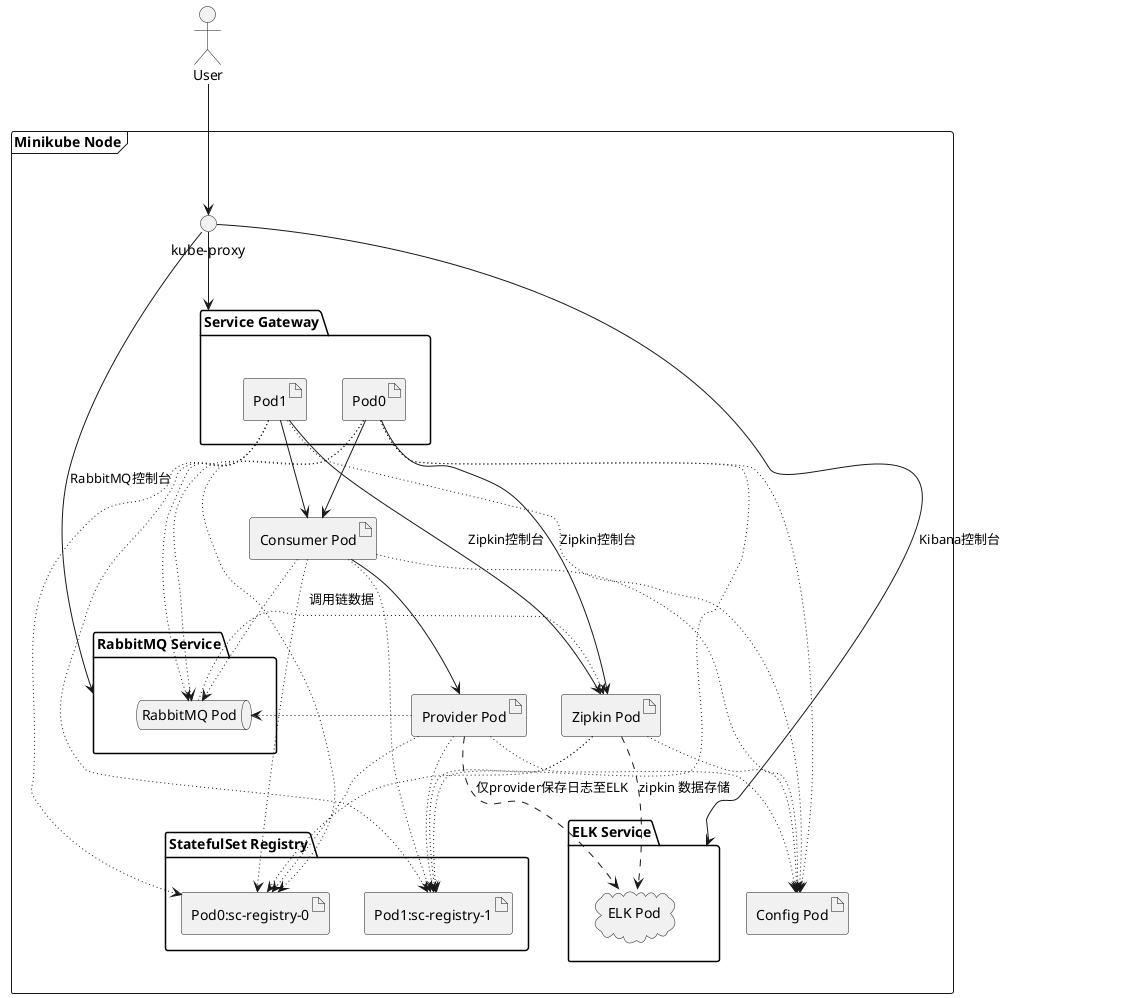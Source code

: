 @startuml
top to bottom direction
actor User as user

frame "Minikube Node" as minikubeNode {
      interface "kube-proxy" as proxy

      folder "Service Gateway" as gateway {
             top to bottom direction
             artifact "Pod0" as gateway0
             artifact "Pod1" as gateway1
      }
            
      artifact "Provider Pod" as provider
      
      artifact "Consumer Pod" as consumer

      artifact "Zipkin Pod" as zipkin

      folder "RabbitMQ Service" as rabbitmqService {
            queue "RabbitMQ Pod" as rabbitmq
      }

      folder "ELK Service" as elkService{
            cloud "ELK Pod" as elk
      }

      artifact "Config Pod" as config

      folder "StatefulSet Registry" as registry {
             top to bottom direction
             artifact "Pod0:sc-registry-0" as registry0
             artifact "Pod1:sc-registry-1" as registry1
      }

}

user --> proxy
proxy --> gateway
proxy --> elkService: Kibana控制台
proxy --> rabbitmqService: RabbitMQ控制台
gateway0 --> zipkin: Zipkin控制台
gateway1 --> zipkin: Zipkin控制台
gateway0 --> consumer
gateway1 --> consumer
consumer --> provider

gateway0 ~~> rabbitmq
gateway1 ~~> rabbitmq
provider ~~> rabbitmq
consumer ~~> rabbitmq

provider ..> elk: 仅provider保存日志至ELK
rabbitmq ~~> zipkin: 调用链数据

zipkin ..> elk : zipkin 数据存储

gateway0 ~~> config
gateway1 ~~> config
provider ~~> config
consumer ~~> config
zipkin ~~> config

gateway0 ~~> registry0
gateway1 ~~> registry0
provider ~~> registry0
consumer ~~> registry0
zipkin ~~> registry0


gateway0 ~~> registry1
gateway1 ~~> registry1
provider ~~> registry1
consumer ~~> registry1
zipkin ~~> registry1


@enduml
